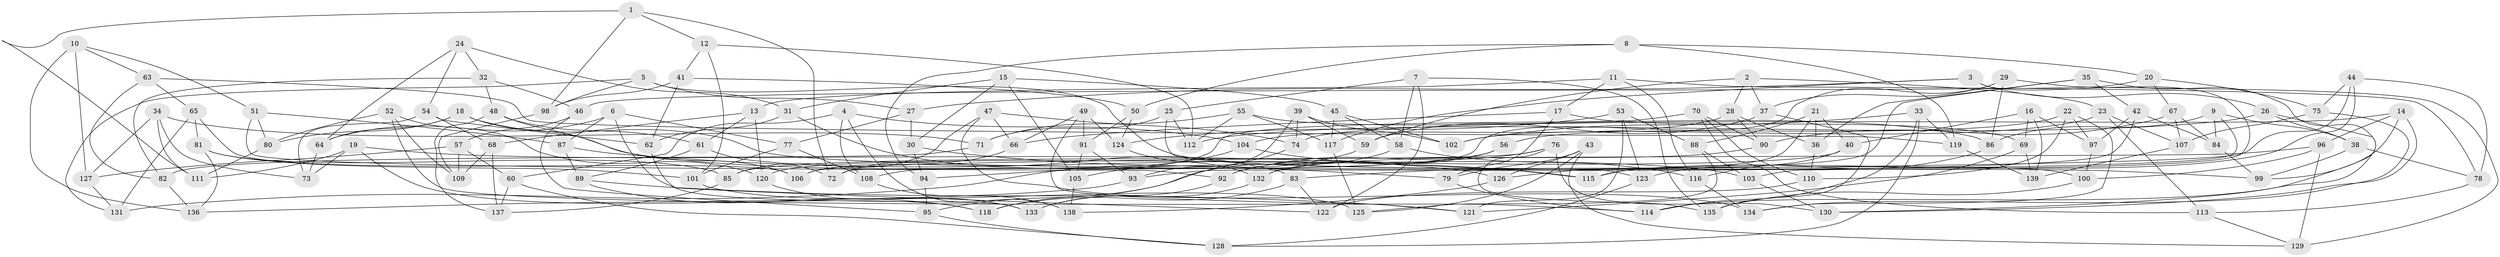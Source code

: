 // Generated by graph-tools (version 1.1) at 2025/27/03/09/25 03:27:00]
// undirected, 139 vertices, 278 edges
graph export_dot {
graph [start="1"]
  node [color=gray90,style=filled];
  1;
  2;
  3;
  4;
  5;
  6;
  7;
  8;
  9;
  10;
  11;
  12;
  13;
  14;
  15;
  16;
  17;
  18;
  19;
  20;
  21;
  22;
  23;
  24;
  25;
  26;
  27;
  28;
  29;
  30;
  31;
  32;
  33;
  34;
  35;
  36;
  37;
  38;
  39;
  40;
  41;
  42;
  43;
  44;
  45;
  46;
  47;
  48;
  49;
  50;
  51;
  52;
  53;
  54;
  55;
  56;
  57;
  58;
  59;
  60;
  61;
  62;
  63;
  64;
  65;
  66;
  67;
  68;
  69;
  70;
  71;
  72;
  73;
  74;
  75;
  76;
  77;
  78;
  79;
  80;
  81;
  82;
  83;
  84;
  85;
  86;
  87;
  88;
  89;
  90;
  91;
  92;
  93;
  94;
  95;
  96;
  97;
  98;
  99;
  100;
  101;
  102;
  103;
  104;
  105;
  106;
  107;
  108;
  109;
  110;
  111;
  112;
  113;
  114;
  115;
  116;
  117;
  118;
  119;
  120;
  121;
  122;
  123;
  124;
  125;
  126;
  127;
  128;
  129;
  130;
  131;
  132;
  133;
  134;
  135;
  136;
  137;
  138;
  139;
  1 -- 72;
  1 -- 98;
  1 -- 111;
  1 -- 12;
  2 -- 59;
  2 -- 23;
  2 -- 28;
  2 -- 37;
  3 -- 103;
  3 -- 117;
  3 -- 27;
  3 -- 26;
  4 -- 60;
  4 -- 108;
  4 -- 138;
  4 -- 104;
  5 -- 98;
  5 -- 131;
  5 -- 27;
  5 -- 100;
  6 -- 87;
  6 -- 122;
  6 -- 77;
  6 -- 64;
  7 -- 58;
  7 -- 25;
  7 -- 135;
  7 -- 122;
  8 -- 94;
  8 -- 50;
  8 -- 20;
  8 -- 119;
  9 -- 72;
  9 -- 84;
  9 -- 38;
  9 -- 86;
  10 -- 63;
  10 -- 51;
  10 -- 127;
  10 -- 136;
  11 -- 13;
  11 -- 116;
  11 -- 78;
  11 -- 17;
  12 -- 112;
  12 -- 101;
  12 -- 41;
  13 -- 68;
  13 -- 120;
  13 -- 61;
  14 -- 130;
  14 -- 96;
  14 -- 74;
  14 -- 99;
  15 -- 31;
  15 -- 105;
  15 -- 30;
  15 -- 45;
  16 -- 40;
  16 -- 139;
  16 -- 97;
  16 -- 69;
  17 -- 66;
  17 -- 69;
  17 -- 79;
  18 -- 103;
  18 -- 80;
  18 -- 99;
  18 -- 64;
  19 -- 73;
  19 -- 118;
  19 -- 126;
  19 -- 111;
  20 -- 75;
  20 -- 46;
  20 -- 67;
  21 -- 36;
  21 -- 88;
  21 -- 40;
  21 -- 115;
  22 -- 56;
  22 -- 110;
  22 -- 97;
  22 -- 134;
  23 -- 107;
  23 -- 102;
  23 -- 113;
  24 -- 31;
  24 -- 32;
  24 -- 54;
  24 -- 64;
  25 -- 71;
  25 -- 123;
  25 -- 112;
  26 -- 130;
  26 -- 112;
  26 -- 38;
  27 -- 77;
  27 -- 30;
  28 -- 104;
  28 -- 36;
  28 -- 90;
  29 -- 37;
  29 -- 129;
  29 -- 108;
  29 -- 86;
  30 -- 79;
  30 -- 94;
  31 -- 62;
  31 -- 83;
  32 -- 82;
  32 -- 48;
  32 -- 46;
  33 -- 102;
  33 -- 128;
  33 -- 119;
  33 -- 114;
  34 -- 127;
  34 -- 73;
  34 -- 111;
  34 -- 71;
  35 -- 36;
  35 -- 114;
  35 -- 42;
  35 -- 126;
  36 -- 110;
  37 -- 59;
  37 -- 135;
  38 -- 78;
  38 -- 99;
  39 -- 102;
  39 -- 59;
  39 -- 74;
  39 -- 93;
  40 -- 120;
  40 -- 116;
  41 -- 50;
  41 -- 62;
  41 -- 98;
  42 -- 84;
  42 -- 97;
  42 -- 93;
  43 -- 125;
  43 -- 126;
  43 -- 79;
  43 -- 129;
  44 -- 115;
  44 -- 78;
  44 -- 75;
  44 -- 83;
  45 -- 117;
  45 -- 102;
  45 -- 58;
  46 -- 57;
  46 -- 95;
  47 -- 66;
  47 -- 85;
  47 -- 134;
  47 -- 74;
  48 -- 106;
  48 -- 137;
  48 -- 61;
  49 -- 121;
  49 -- 124;
  49 -- 66;
  49 -- 91;
  50 -- 124;
  50 -- 91;
  51 -- 92;
  51 -- 80;
  51 -- 87;
  52 -- 120;
  52 -- 109;
  52 -- 114;
  52 -- 80;
  53 -- 88;
  53 -- 124;
  53 -- 121;
  53 -- 123;
  54 -- 73;
  54 -- 68;
  54 -- 62;
  55 -- 71;
  55 -- 112;
  55 -- 86;
  55 -- 117;
  56 -- 94;
  56 -- 132;
  56 -- 92;
  57 -- 127;
  57 -- 109;
  57 -- 60;
  58 -- 95;
  58 -- 116;
  59 -- 105;
  60 -- 128;
  60 -- 137;
  61 -- 89;
  61 -- 72;
  62 -- 133;
  63 -- 119;
  63 -- 65;
  63 -- 82;
  64 -- 73;
  65 -- 106;
  65 -- 131;
  65 -- 81;
  66 -- 72;
  67 -- 84;
  67 -- 107;
  67 -- 90;
  68 -- 137;
  68 -- 109;
  69 -- 121;
  69 -- 139;
  70 -- 106;
  70 -- 110;
  70 -- 90;
  70 -- 113;
  71 -- 82;
  74 -- 118;
  75 -- 134;
  75 -- 107;
  76 -- 135;
  76 -- 85;
  76 -- 92;
  76 -- 130;
  77 -- 101;
  77 -- 108;
  78 -- 113;
  79 -- 114;
  80 -- 111;
  81 -- 101;
  81 -- 136;
  81 -- 85;
  82 -- 136;
  83 -- 118;
  83 -- 122;
  84 -- 99;
  85 -- 137;
  86 -- 123;
  87 -- 89;
  87 -- 115;
  88 -- 125;
  88 -- 103;
  89 -- 121;
  89 -- 118;
  90 -- 132;
  91 -- 93;
  91 -- 105;
  92 -- 133;
  93 -- 136;
  94 -- 95;
  95 -- 128;
  96 -- 106;
  96 -- 100;
  96 -- 129;
  97 -- 100;
  98 -- 109;
  100 -- 135;
  101 -- 125;
  103 -- 130;
  104 -- 115;
  104 -- 131;
  105 -- 138;
  107 -- 139;
  108 -- 138;
  110 -- 122;
  113 -- 129;
  116 -- 134;
  117 -- 125;
  119 -- 139;
  120 -- 133;
  123 -- 128;
  124 -- 132;
  126 -- 138;
  127 -- 131;
  132 -- 133;
}

